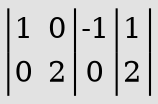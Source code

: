 digraph G {
  bgcolor="#E2E2E2";
  Simple [
    shape="plain";
    label=<
      <table color="black" cellborder="1" border="0" cellspacing="0">
        <tr>
          <td sides="L">1</td>
          <td sides="R">0</td>
          <td sides="R">-1</td>
          <td sides="R">1</td>
        </tr>
        <tr>
          <td sides="L">0</td>
          <td sides="R">2</td>
          <td sides="R">0</td>
          <td sides="R">2</td>
        </tr>
      </table>
    >;
  ];
}
